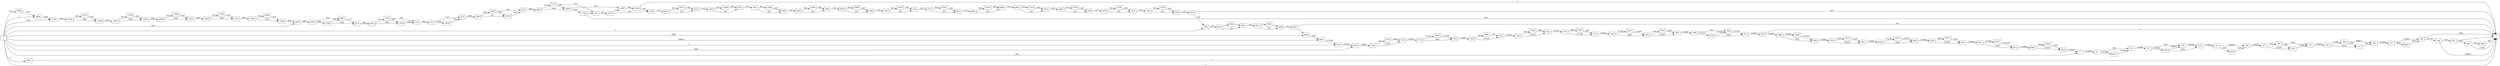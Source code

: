 digraph {
	graph [rankdir=LR]
	node [shape=rectangle]
	2 -> 81 [label=274668]
	81 -> 102 [label=582]
	81 -> 8517 [label=274086]
	102 -> 117 [label=274668]
	117 -> 138 [label=582]
	117 -> 8536 [label=274086]
	138 -> 159 [label=269399]
	159 -> 165 [label=274668]
	165 -> 186 [label=269399]
	165 -> 8578 [label=5269]
	186 -> 237 [label=274668]
	237 -> 243 [label=3187]
	237 -> 258 [label=271481]
	243 -> 258 [label=582]
	243 -> 273 [label=2605]
	258 -> 273 [label=272063]
	273 -> 345 [label=274668]
	345 -> 369 [label=272063]
	345 -> 375 [label=2605]
	369 -> 375 [label=3246]
	369 -> 390 [label=268817]
	375 -> 390 [label=5851]
	390 -> 477 [label=274668]
	477 -> 498 [label=272063]
	477 -> 8656 [label=2605]
	498 -> 1 [label=3428]
	498 -> 564 [label=271240]
	564 -> 1 [label=268817]
	564 -> 632 [label=2423]
	632 -> 1 [label=1]
	632 -> 666 [label=2422]
	666 -> 1 [label=1840]
	666 -> 1982 [label=582]
	1982 -> 1 [label=582]
	2004 -> 2028 [label=8805]
	2028 -> 2067 [label=324]
	2028 -> 12569 [label=8481]
	2067 -> 2073 [label=1147]
	2073 -> 2094 [label=8805]
	2094 -> 2103 [label=1147]
	2094 -> 12616 [label=7658]
	2103 -> 2124 [label=324]
	2103 -> 12616 [label=823]
	2124 -> 2151 [label=8805]
	2151 -> 2172 [label=1147]
	2151 -> 12638 [label=7658]
	2172 -> 2190 [label=8805]
	2190 -> 2204 [label=7982]
	2190 -> 12645 [label=823]
	2204 -> 2235 [label=324]
	2204 -> 12645 [label=7658]
	2235 -> 2268 [label=8805]
	2268 -> 2274 [label=1147]
	2268 -> 12695 [label=7658]
	2274 -> 2307 [label=324]
	2274 -> 12695 [label=823]
	2307 -> 2313 [label=325]
	2313 -> 2334 [label=324]
	2313 -> 12897 [label=1]
	2334 -> 2361 [label=1147]
	2361 -> 2421 [label=324]
	2361 -> 12973 [label=823]
	2421 -> 2499 [label=1147]
	2499 -> 2535 [label=324]
	2499 -> 13008 [label=823]
	2535 -> 2547 [label=1147]
	2547 -> 2580 [label=324]
	2547 -> 13040 [label=823]
	2580 -> 2583 [label=1147]
	2583 -> 2604 [label=324]
	2583 -> 13060 [label=823]
	2604 -> 2658 [label=1147]
	2658 -> 2688 [label=324]
	2658 -> 13089 [label=823]
	2688 -> 2730 [label=1147]
	2730 -> 2751 [label=324]
	2730 -> 13109 [label=823]
	2751 -> 2775 [label=1147]
	2775 -> 2814 [label=324]
	2775 -> 13147 [label=823]
	2814 -> 2829 [label=1147]
	2829 -> 2886 [label=324]
	2829 -> 13203 [label=823]
	2886 -> 2901 [label=1147]
	2901 -> 2922 [label=324]
	2901 -> 13223 [label=823]
	2922 -> 2982 [label=1147]
	2982 -> 3036 [label=324]
	2982 -> 13276 [label=823]
	3036 -> 3078 [label=1147]
	3078 -> 3142 [label=324]
	3078 -> 13339 [label=823]
	3142 -> 3164 [label=1147]
	3164 -> 3204 [label=324]
	3164 -> 13378 [label=823]
	3204 -> 3219 [label=1147]
	3219 -> 1 [label=823]
	3219 -> 3552 [label=324]
	3552 -> 3641 [label=325]
	3641 -> 3662 [label=324]
	3641 -> 5964 [label=1]
	3662 -> 3672 [label=325]
	3672 -> 3699 [label=324]
	3672 -> 5990 [label=1]
	3699 -> 3963 [label=325]
	3963 -> 1 [label=324]
	3963 -> 6899 [label=1]
	5964 -> 3662 [label=1]
	5990 -> 3699 [label=1]
	6899 -> 6965 [label=3429]
	6965 -> 7033 [label=272246]
	7033 -> 7067 [label=272247]
	7067 -> 7106 [label=274087]
	7106 -> 7127 [label=272247]
	7106 -> 7579 [label=1840]
	7127 -> 7179 [label=274087]
	7179 -> 7200 [label=2606]
	7179 -> 10657 [label=271481]
	7200 -> 7209 [label=274087]
	7209 -> 7230 [label=273322]
	7209 -> 10843 [label=765]
	7230 -> 7300 [label=274087]
	7300 -> 7321 [label=272247]
	7300 -> 7599 [label=1840]
	7321 -> 7353 [label=274087]
	7353 -> 7374 [label=271482]
	7353 -> 7619 [label=2605]
	7374 -> 7440 [label=274087]
	7440 -> 7461 [label=2606]
	7440 -> 10677 [label=271481]
	7461 -> 7497 [label=272247]
	7461 -> 7654 [label=1840]
	7497 -> 7506 [label=274087]
	7506 -> 7516 [label=273322]
	7506 -> 7530 [label=765]
	7516 -> 7530 [label=271482]
	7516 -> 7537 [label=1840]
	7530 -> 7537 [label=272247]
	7537 -> 7559 [label=274087]
	7559 -> 1 [label=1]
	7559 -> 7888 [label=274086]
	7579 -> 7127 [label=1840]
	7599 -> 7321 [label=1840]
	7619 -> 7374 [label=2605]
	7654 -> 7497 [label=1840]
	7888 -> 7909 [label=1840]
	7888 -> 10697 [label=272246]
	7909 -> 7930 [label=274086]
	7930 -> 7951 [label=270657]
	7930 -> 10717 [label=3429]
	7951 -> 8044 [label=274086]
	8044 -> 8065 [label=1840]
	8044 -> 10737 [label=272246]
	8065 -> 8316 [label=274086]
	8316 -> 8337 [label=270657]
	8316 -> 10757 [label=3429]
	8337 -> 8352 [label=274086]
	8352 -> 8373 [label=1840]
	8352 -> 10777 [label=272246]
	8373 -> 8409 [label=274086]
	8409 -> 8436 [label=270657]
	8409 -> 10803 [label=3429]
	8436 -> 2 [label=274086]
	8517 -> 102 [label=274086]
	8536 -> 159 [label=5269]
	8536 -> 138 [label=268817]
	8578 -> 186 [label=5269]
	8656 -> 498 [label=2605]
	10637 -> 1 [label=1]
	10657 -> 7200 [label=271481]
	10677 -> 7461 [label=271481]
	10697 -> 7909 [label=272246]
	10717 -> 7951 [label=3429]
	10737 -> 8065 [label=272246]
	10757 -> 8337 [label=3429]
	10777 -> 8373 [label=272246]
	10803 -> 8436 [label=3429]
	10843 -> 7230 [label=765]
	10890 -> 10891 [label=7657]
	10891 -> 11781 [label=7658]
	11781 -> 11835 [label=8481]
	11835 -> 11856 [label=7658]
	11835 -> 12725 [label=823]
	11856 -> 11967 [label=8481]
	11967 -> 11988 [label=7658]
	11967 -> 12745 [label=823]
	11988 -> 12009 [label=8481]
	12009 -> 12030 [label=7658]
	12009 -> 12765 [label=823]
	12030 -> 12084 [label=8481]
	12084 -> 12105 [label=7658]
	12084 -> 12785 [label=823]
	12105 -> 12387 [label=8481]
	12387 -> 12408 [label=7658]
	12387 -> 12805 [label=823]
	12408 -> 2004 [label=8481]
	12569 -> 2073 [label=7658]
	12569 -> 2067 [label=823]
	12616 -> 2124 [label=8481]
	12638 -> 2172 [label=7658]
	12645 -> 2235 [label=8481]
	12695 -> 12705 [label=7658]
	12695 -> 12897 [label=823]
	12705 -> 1 [label=7657]
	12705 -> 2307 [label=1]
	12725 -> 11856 [label=823]
	12745 -> 11988 [label=823]
	12765 -> 12030 [label=823]
	12785 -> 12105 [label=823]
	12805 -> 12408 [label=823]
	12897 -> 12910 [label=824]
	12910 -> 1 [label=1]
	12910 -> 2334 [label=823]
	12973 -> 2421 [label=823]
	13008 -> 2535 [label=823]
	13040 -> 2580 [label=823]
	13060 -> 2604 [label=823]
	13089 -> 2688 [label=823]
	13109 -> 2751 [label=823]
	13147 -> 2814 [label=823]
	13203 -> 2886 [label=823]
	13223 -> 2922 [label=823]
	13276 -> 3036 [label=823]
	13339 -> 3142 [label=823]
	13378 -> 3204 [label=823]
	0 -> 2 [label=582]
	0 -> 3552 [label=1]
	0 -> 7067 [label=1840]
	0 -> 7033 [label=1]
	0 -> 6899 [label=3428]
	0 -> 11781 [label=823]
	0 -> 10891 [label=1]
	0 -> 6965 [label=268817]
	0 -> 2004 [label=324]
	0 -> 1 [label=1]
	0 -> 10637 [label=1]
	0 -> 10890 [label=7657]
}
